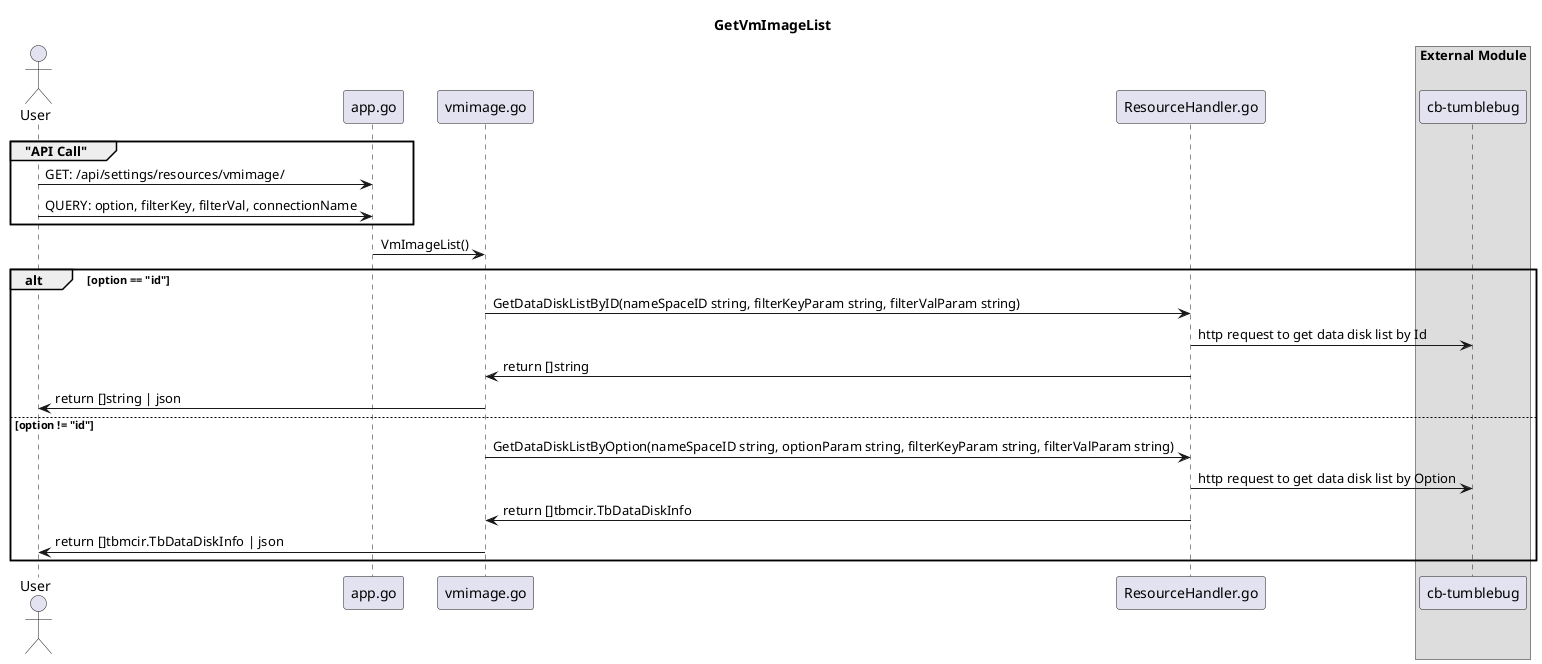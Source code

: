 @startuml

title "GetVmImageList"

actor User as user

participant "app.go" as app
participant "vmimage.go" as route
participant "ResourceHandler.go" as handler
box "External Module"
participant "cb-tumblebug" as tumblebug
end box


group  "API Call"
    user    -> app : GET: /api/settings/resources/vmimage/
    user    -> app : QUERY: option, filterKey, filterVal, connectionName
end

app     -> route: VmImageList()
alt option == "id"
    route -> handler: GetDataDiskListByID(nameSpaceID string, filterKeyParam string, filterValParam string)
    handler -> tumblebug: http request to get data disk list by Id
    route <- handler: return []string
    user <- route : return []string | json
else  option != "id"
    route -> handler: GetDataDiskListByOption(nameSpaceID string, optionParam string, filterKeyParam string, filterValParam string)
    handler -> tumblebug: http request to get data disk list by Option
    route <- handler: return []tbmcir.TbDataDiskInfo
    user <- route : return []tbmcir.TbDataDiskInfo | json
end
@enduml